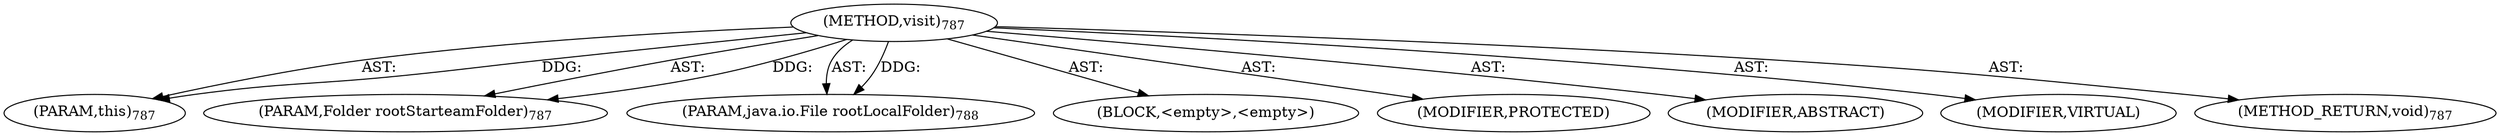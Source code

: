digraph "visit" {  
"111669149732" [label = <(METHOD,visit)<SUB>787</SUB>> ]
"115964117051" [label = <(PARAM,this)<SUB>787</SUB>> ]
"115964117052" [label = <(PARAM,Folder rootStarteamFolder)<SUB>787</SUB>> ]
"115964117053" [label = <(PARAM,java.io.File rootLocalFolder)<SUB>788</SUB>> ]
"25769803860" [label = <(BLOCK,&lt;empty&gt;,&lt;empty&gt;)> ]
"133143986264" [label = <(MODIFIER,PROTECTED)> ]
"133143986265" [label = <(MODIFIER,ABSTRACT)> ]
"133143986266" [label = <(MODIFIER,VIRTUAL)> ]
"128849018916" [label = <(METHOD_RETURN,void)<SUB>787</SUB>> ]
  "111669149732" -> "115964117051"  [ label = "AST: "] 
  "111669149732" -> "115964117052"  [ label = "AST: "] 
  "111669149732" -> "115964117053"  [ label = "AST: "] 
  "111669149732" -> "25769803860"  [ label = "AST: "] 
  "111669149732" -> "133143986264"  [ label = "AST: "] 
  "111669149732" -> "133143986265"  [ label = "AST: "] 
  "111669149732" -> "133143986266"  [ label = "AST: "] 
  "111669149732" -> "128849018916"  [ label = "AST: "] 
  "111669149732" -> "115964117051"  [ label = "DDG: "] 
  "111669149732" -> "115964117052"  [ label = "DDG: "] 
  "111669149732" -> "115964117053"  [ label = "DDG: "] 
}

